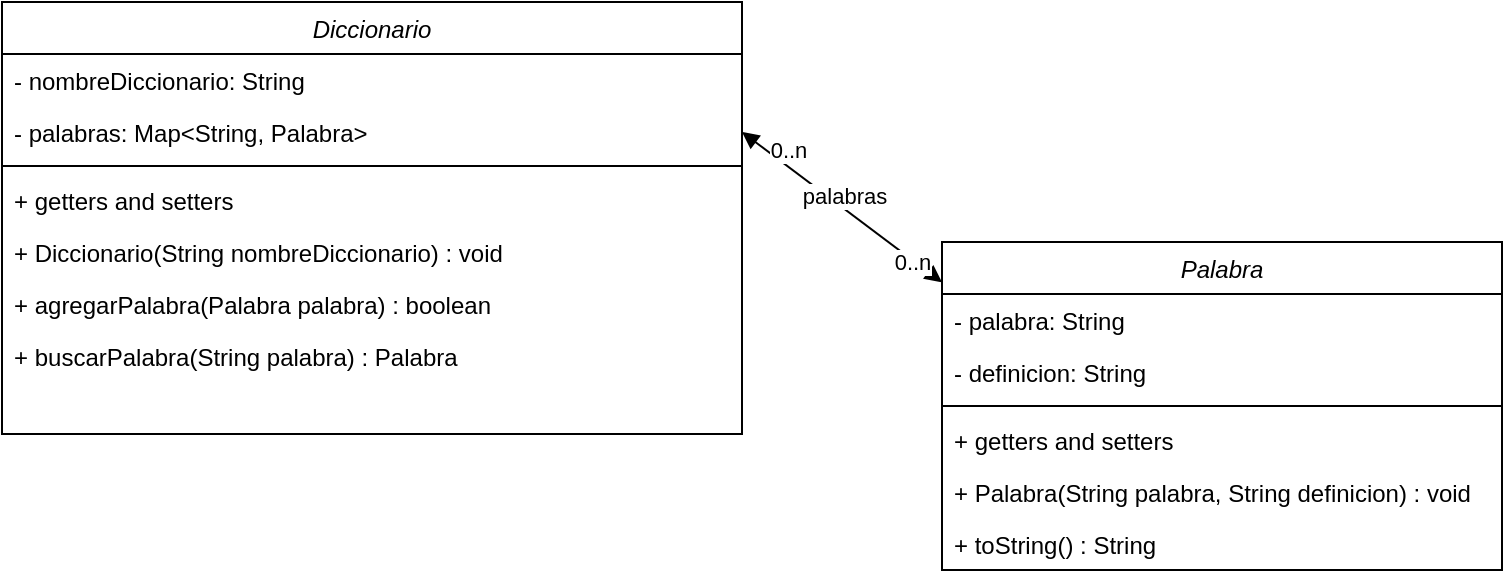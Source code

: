 <mxfile version="23.1.5" type="device">
  <diagram id="C5RBs43oDa-KdzZeNtuy" name="Page-1">
    <mxGraphModel dx="880" dy="542" grid="1" gridSize="10" guides="1" tooltips="1" connect="1" arrows="1" fold="1" page="1" pageScale="1" pageWidth="827" pageHeight="1169" math="0" shadow="0">
      <root>
        <mxCell id="WIyWlLk6GJQsqaUBKTNV-0" />
        <mxCell id="WIyWlLk6GJQsqaUBKTNV-1" parent="WIyWlLk6GJQsqaUBKTNV-0" />
        <mxCell id="zkfFHV4jXpPFQw0GAbJ--0" value="Diccionario" style="swimlane;fontStyle=2;align=center;verticalAlign=top;childLayout=stackLayout;horizontal=1;startSize=26;horizontalStack=0;resizeParent=1;resizeLast=0;collapsible=1;marginBottom=0;rounded=0;shadow=0;strokeWidth=1;" parent="WIyWlLk6GJQsqaUBKTNV-1" vertex="1">
          <mxGeometry x="20" y="60" width="370" height="216" as="geometry">
            <mxRectangle x="230" y="140" width="160" height="26" as="alternateBounds" />
          </mxGeometry>
        </mxCell>
        <mxCell id="zkfFHV4jXpPFQw0GAbJ--1" value="- nombreDiccionario: String" style="text;align=left;verticalAlign=top;spacingLeft=4;spacingRight=4;overflow=hidden;rotatable=0;points=[[0,0.5],[1,0.5]];portConstraint=eastwest;" parent="zkfFHV4jXpPFQw0GAbJ--0" vertex="1">
          <mxGeometry y="26" width="370" height="26" as="geometry" />
        </mxCell>
        <mxCell id="zkfFHV4jXpPFQw0GAbJ--2" value="- palabras: Map&lt;String, Palabra&gt;" style="text;align=left;verticalAlign=top;spacingLeft=4;spacingRight=4;overflow=hidden;rotatable=0;points=[[0,0.5],[1,0.5]];portConstraint=eastwest;rounded=0;shadow=0;html=0;" parent="zkfFHV4jXpPFQw0GAbJ--0" vertex="1">
          <mxGeometry y="52" width="370" height="26" as="geometry" />
        </mxCell>
        <mxCell id="zkfFHV4jXpPFQw0GAbJ--4" value="" style="line;html=1;strokeWidth=1;align=left;verticalAlign=middle;spacingTop=-1;spacingLeft=3;spacingRight=3;rotatable=0;labelPosition=right;points=[];portConstraint=eastwest;" parent="zkfFHV4jXpPFQw0GAbJ--0" vertex="1">
          <mxGeometry y="78" width="370" height="8" as="geometry" />
        </mxCell>
        <mxCell id="zkfFHV4jXpPFQw0GAbJ--5" value="+ getters and setters" style="text;align=left;verticalAlign=top;spacingLeft=4;spacingRight=4;overflow=hidden;rotatable=0;points=[[0,0.5],[1,0.5]];portConstraint=eastwest;" parent="zkfFHV4jXpPFQw0GAbJ--0" vertex="1">
          <mxGeometry y="86" width="370" height="26" as="geometry" />
        </mxCell>
        <mxCell id="vyG4mq_t8RFTn3aefyXy-18" value="+ Diccionario(String nombreDiccionario) : void" style="text;align=left;verticalAlign=top;spacingLeft=4;spacingRight=4;overflow=hidden;rotatable=0;points=[[0,0.5],[1,0.5]];portConstraint=eastwest;" vertex="1" parent="zkfFHV4jXpPFQw0GAbJ--0">
          <mxGeometry y="112" width="370" height="26" as="geometry" />
        </mxCell>
        <mxCell id="vyG4mq_t8RFTn3aefyXy-7" value="+ agregarPalabra(Palabra palabra) : boolean" style="text;align=left;verticalAlign=top;spacingLeft=4;spacingRight=4;overflow=hidden;rotatable=0;points=[[0,0.5],[1,0.5]];portConstraint=eastwest;" vertex="1" parent="zkfFHV4jXpPFQw0GAbJ--0">
          <mxGeometry y="138" width="370" height="26" as="geometry" />
        </mxCell>
        <mxCell id="vyG4mq_t8RFTn3aefyXy-6" value="+ buscarPalabra(String palabra) : Palabra" style="text;align=left;verticalAlign=top;spacingLeft=4;spacingRight=4;overflow=hidden;rotatable=0;points=[[0,0.5],[1,0.5]];portConstraint=eastwest;" vertex="1" parent="zkfFHV4jXpPFQw0GAbJ--0">
          <mxGeometry y="164" width="370" height="26" as="geometry" />
        </mxCell>
        <mxCell id="vyG4mq_t8RFTn3aefyXy-0" value="Palabra" style="swimlane;fontStyle=2;align=center;verticalAlign=top;childLayout=stackLayout;horizontal=1;startSize=26;horizontalStack=0;resizeParent=1;resizeLast=0;collapsible=1;marginBottom=0;rounded=0;shadow=0;strokeWidth=1;" vertex="1" parent="WIyWlLk6GJQsqaUBKTNV-1">
          <mxGeometry x="490" y="180" width="280" height="164" as="geometry">
            <mxRectangle x="230" y="140" width="160" height="26" as="alternateBounds" />
          </mxGeometry>
        </mxCell>
        <mxCell id="vyG4mq_t8RFTn3aefyXy-1" value="- palabra: String" style="text;align=left;verticalAlign=top;spacingLeft=4;spacingRight=4;overflow=hidden;rotatable=0;points=[[0,0.5],[1,0.5]];portConstraint=eastwest;" vertex="1" parent="vyG4mq_t8RFTn3aefyXy-0">
          <mxGeometry y="26" width="280" height="26" as="geometry" />
        </mxCell>
        <mxCell id="vyG4mq_t8RFTn3aefyXy-2" value="- definicion: String" style="text;align=left;verticalAlign=top;spacingLeft=4;spacingRight=4;overflow=hidden;rotatable=0;points=[[0,0.5],[1,0.5]];portConstraint=eastwest;rounded=0;shadow=0;html=0;" vertex="1" parent="vyG4mq_t8RFTn3aefyXy-0">
          <mxGeometry y="52" width="280" height="26" as="geometry" />
        </mxCell>
        <mxCell id="vyG4mq_t8RFTn3aefyXy-4" value="" style="line;html=1;strokeWidth=1;align=left;verticalAlign=middle;spacingTop=-1;spacingLeft=3;spacingRight=3;rotatable=0;labelPosition=right;points=[];portConstraint=eastwest;" vertex="1" parent="vyG4mq_t8RFTn3aefyXy-0">
          <mxGeometry y="78" width="280" height="8" as="geometry" />
        </mxCell>
        <mxCell id="vyG4mq_t8RFTn3aefyXy-5" value="+ getters and setters" style="text;align=left;verticalAlign=top;spacingLeft=4;spacingRight=4;overflow=hidden;rotatable=0;points=[[0,0.5],[1,0.5]];portConstraint=eastwest;" vertex="1" parent="vyG4mq_t8RFTn3aefyXy-0">
          <mxGeometry y="86" width="280" height="26" as="geometry" />
        </mxCell>
        <mxCell id="vyG4mq_t8RFTn3aefyXy-17" value="+ Palabra(String palabra, String definicion) : void " style="text;align=left;verticalAlign=top;spacingLeft=4;spacingRight=4;overflow=hidden;rotatable=0;points=[[0,0.5],[1,0.5]];portConstraint=eastwest;" vertex="1" parent="vyG4mq_t8RFTn3aefyXy-0">
          <mxGeometry y="112" width="280" height="26" as="geometry" />
        </mxCell>
        <mxCell id="vyG4mq_t8RFTn3aefyXy-9" value="+ toString() : String" style="text;align=left;verticalAlign=top;spacingLeft=4;spacingRight=4;overflow=hidden;rotatable=0;points=[[0,0.5],[1,0.5]];portConstraint=eastwest;" vertex="1" parent="vyG4mq_t8RFTn3aefyXy-0">
          <mxGeometry y="138" width="280" height="26" as="geometry" />
        </mxCell>
        <mxCell id="vyG4mq_t8RFTn3aefyXy-13" value="" style="endArrow=block;startArrow=block;endFill=1;startFill=1;html=1;rounded=0;entryX=0;entryY=0.123;entryDx=0;entryDy=0;entryPerimeter=0;exitX=1;exitY=0.5;exitDx=0;exitDy=0;" edge="1" parent="WIyWlLk6GJQsqaUBKTNV-1" source="zkfFHV4jXpPFQw0GAbJ--2" target="vyG4mq_t8RFTn3aefyXy-0">
          <mxGeometry width="160" relative="1" as="geometry">
            <mxPoint x="250" y="380" as="sourcePoint" />
            <mxPoint x="410" y="380" as="targetPoint" />
          </mxGeometry>
        </mxCell>
        <mxCell id="vyG4mq_t8RFTn3aefyXy-14" value="palabras" style="edgeLabel;html=1;align=center;verticalAlign=middle;resizable=0;points=[];" vertex="1" connectable="0" parent="vyG4mq_t8RFTn3aefyXy-13">
          <mxGeometry x="-0.141" y="4" relative="1" as="geometry">
            <mxPoint x="6" y="3" as="offset" />
          </mxGeometry>
        </mxCell>
        <mxCell id="vyG4mq_t8RFTn3aefyXy-15" value="0..n" style="edgeLabel;html=1;align=center;verticalAlign=middle;resizable=0;points=[];" vertex="1" connectable="0" parent="vyG4mq_t8RFTn3aefyXy-13">
          <mxGeometry x="0.709" y="-1" relative="1" as="geometry">
            <mxPoint as="offset" />
          </mxGeometry>
        </mxCell>
        <mxCell id="vyG4mq_t8RFTn3aefyXy-16" value="0..n" style="edgeLabel;html=1;align=center;verticalAlign=middle;resizable=0;points=[];" vertex="1" connectable="0" parent="vyG4mq_t8RFTn3aefyXy-13">
          <mxGeometry x="-0.77" y="2" relative="1" as="geometry">
            <mxPoint x="10" y="2" as="offset" />
          </mxGeometry>
        </mxCell>
      </root>
    </mxGraphModel>
  </diagram>
</mxfile>
